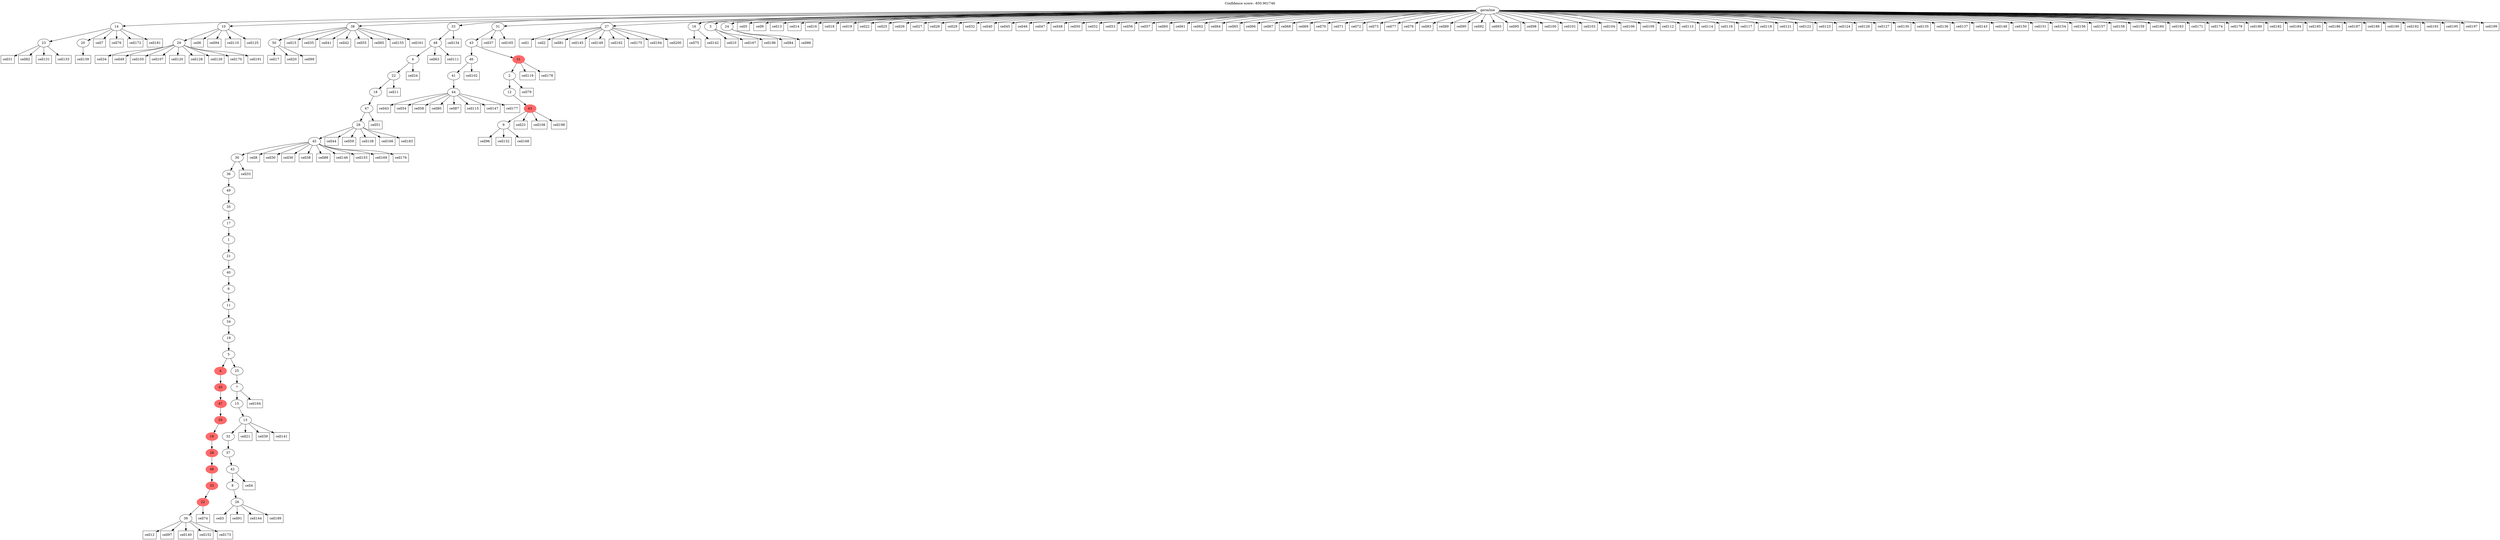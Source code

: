 digraph g {
	"57" -> "58";
	"58" [label="23"];
	"57" -> "59";
	"59" [label="20"];
	"53" -> "54";
	"54" [label="29"];
	"51" -> "52";
	"52" [label="50"];
	"49" -> "50";
	"50" [label="39"];
	"48" -> "49";
	"49" [color=indianred1, style=filled, label="22"];
	"47" -> "48";
	"48" [color=indianred1, style=filled, label="33"];
	"46" -> "47";
	"47" [color=indianred1, style=filled, label="48"];
	"45" -> "46";
	"46" [color=indianred1, style=filled, label="28"];
	"44" -> "45";
	"45" [color=indianred1, style=filled, label="18"];
	"43" -> "44";
	"44" [color=indianred1, style=filled, label="35"];
	"42" -> "43";
	"43" [color=indianred1, style=filled, label="47"];
	"41" -> "42";
	"42" [color=indianred1, style=filled, label="45"];
	"39" -> "40";
	"40" [label="26"];
	"38" -> "39";
	"39" [label="8"];
	"37" -> "38";
	"38" [label="42"];
	"36" -> "37";
	"37" [label="37"];
	"35" -> "36";
	"36" [label="32"];
	"34" -> "35";
	"35" [label="13"];
	"33" -> "34";
	"34" [label="15"];
	"32" -> "33";
	"33" [label="7"];
	"31" -> "32";
	"32" [label="25"];
	"31" -> "41";
	"41" [color=indianred1, style=filled, label="4"];
	"30" -> "31";
	"31" [label="5"];
	"29" -> "30";
	"30" [label="19"];
	"28" -> "29";
	"29" [label="34"];
	"27" -> "28";
	"28" [label="11"];
	"26" -> "27";
	"27" [label="6"];
	"25" -> "26";
	"26" [label="40"];
	"24" -> "25";
	"25" [label="21"];
	"23" -> "24";
	"24" [label="1"];
	"22" -> "23";
	"23" [label="17"];
	"21" -> "22";
	"22" [label="35"];
	"20" -> "21";
	"21" [label="49"];
	"19" -> "20";
	"20" [label="36"];
	"18" -> "19";
	"19" [label="30"];
	"17" -> "18";
	"18" [label="45"];
	"16" -> "17";
	"17" [label="28"];
	"15" -> "16";
	"16" [label="47"];
	"14" -> "15";
	"15" [label="18"];
	"13" -> "14";
	"14" [label="22"];
	"12" -> "13";
	"13" [label="4"];
	"11" -> "12";
	"12" [label="48"];
	"9" -> "10";
	"10" [label="44"];
	"8" -> "9";
	"9" [label="41"];
	"6" -> "7";
	"7" [label="9"];
	"5" -> "6";
	"6" [color=indianred1, style=filled, label="43"];
	"4" -> "5";
	"5" [label="12"];
	"3" -> "4";
	"4" [label="2"];
	"2" -> "3";
	"3" [color=indianred1, style=filled, label="31"];
	"2" -> "8";
	"8" [label="46"];
	"1" -> "2";
	"2" [label="43"];
	"0" -> "1";
	"1" [label="31"];
	"0" -> "11";
	"11" [label="33"];
	"0" -> "51";
	"51" [label="38"];
	"0" -> "53";
	"53" [label="10"];
	"0" -> "55";
	"55" [label="27"];
	"0" -> "56";
	"56" [label="16"];
	"0" -> "57";
	"57" [label="14"];
	"0" -> "60";
	"60" [label="3"];
	"0" -> "61";
	"61" [label="24"];
	"0" [label="germline"];
	"55" -> "cell1";
	"cell1" [shape=box];
	"55" -> "cell2";
	"cell2" [shape=box];
	"40" -> "cell3";
	"cell3" [shape=box];
	"38" -> "cell4";
	"cell4" [shape=box];
	"0" -> "cell5";
	"cell5" [shape=box];
	"53" -> "cell6";
	"cell6" [shape=box];
	"57" -> "cell7";
	"cell7" [shape=box];
	"18" -> "cell8";
	"cell8" [shape=box];
	"0" -> "cell9";
	"cell9" [shape=box];
	"60" -> "cell10";
	"cell10" [shape=box];
	"14" -> "cell11";
	"cell11" [shape=box];
	"50" -> "cell12";
	"cell12" [shape=box];
	"0" -> "cell13";
	"cell13" [shape=box];
	"0" -> "cell14";
	"cell14" [shape=box];
	"51" -> "cell15";
	"cell15" [shape=box];
	"0" -> "cell16";
	"cell16" [shape=box];
	"52" -> "cell17";
	"cell17" [shape=box];
	"0" -> "cell18";
	"cell18" [shape=box];
	"0" -> "cell19";
	"cell19" [shape=box];
	"52" -> "cell20";
	"cell20" [shape=box];
	"35" -> "cell21";
	"cell21" [shape=box];
	"0" -> "cell22";
	"cell22" [shape=box];
	"6" -> "cell23";
	"cell23" [shape=box];
	"13" -> "cell24";
	"cell24" [shape=box];
	"0" -> "cell25";
	"cell25" [shape=box];
	"0" -> "cell26";
	"cell26" [shape=box];
	"0" -> "cell27";
	"cell27" [shape=box];
	"0" -> "cell28";
	"cell28" [shape=box];
	"0" -> "cell29";
	"cell29" [shape=box];
	"18" -> "cell30";
	"cell30" [shape=box];
	"58" -> "cell31";
	"cell31" [shape=box];
	"0" -> "cell32";
	"cell32" [shape=box];
	"19" -> "cell33";
	"cell33" [shape=box];
	"54" -> "cell34";
	"cell34" [shape=box];
	"51" -> "cell35";
	"cell35" [shape=box];
	"18" -> "cell36";
	"cell36" [shape=box];
	"1" -> "cell37";
	"cell37" [shape=box];
	"18" -> "cell38";
	"cell38" [shape=box];
	"35" -> "cell39";
	"cell39" [shape=box];
	"0" -> "cell40";
	"cell40" [shape=box];
	"51" -> "cell41";
	"cell41" [shape=box];
	"51" -> "cell42";
	"cell42" [shape=box];
	"10" -> "cell43";
	"cell43" [shape=box];
	"17" -> "cell44";
	"cell44" [shape=box];
	"0" -> "cell45";
	"cell45" [shape=box];
	"0" -> "cell46";
	"cell46" [shape=box];
	"0" -> "cell47";
	"cell47" [shape=box];
	"0" -> "cell48";
	"cell48" [shape=box];
	"54" -> "cell49";
	"cell49" [shape=box];
	"0" -> "cell50";
	"cell50" [shape=box];
	"16" -> "cell51";
	"cell51" [shape=box];
	"0" -> "cell52";
	"cell52" [shape=box];
	"0" -> "cell53";
	"cell53" [shape=box];
	"10" -> "cell54";
	"cell54" [shape=box];
	"51" -> "cell55";
	"cell55" [shape=box];
	"0" -> "cell56";
	"cell56" [shape=box];
	"0" -> "cell57";
	"cell57" [shape=box];
	"10" -> "cell58";
	"cell58" [shape=box];
	"17" -> "cell59";
	"cell59" [shape=box];
	"0" -> "cell60";
	"cell60" [shape=box];
	"0" -> "cell61";
	"cell61" [shape=box];
	"0" -> "cell62";
	"cell62" [shape=box];
	"12" -> "cell63";
	"cell63" [shape=box];
	"0" -> "cell64";
	"cell64" [shape=box];
	"0" -> "cell65";
	"cell65" [shape=box];
	"0" -> "cell66";
	"cell66" [shape=box];
	"0" -> "cell67";
	"cell67" [shape=box];
	"0" -> "cell68";
	"cell68" [shape=box];
	"0" -> "cell69";
	"cell69" [shape=box];
	"0" -> "cell70";
	"cell70" [shape=box];
	"0" -> "cell71";
	"cell71" [shape=box];
	"0" -> "cell72";
	"cell72" [shape=box];
	"0" -> "cell73";
	"cell73" [shape=box];
	"49" -> "cell74";
	"cell74" [shape=box];
	"56" -> "cell75";
	"cell75" [shape=box];
	"57" -> "cell76";
	"cell76" [shape=box];
	"0" -> "cell77";
	"cell77" [shape=box];
	"0" -> "cell78";
	"cell78" [shape=box];
	"4" -> "cell79";
	"cell79" [shape=box];
	"10" -> "cell80";
	"cell80" [shape=box];
	"55" -> "cell81";
	"cell81" [shape=box];
	"58" -> "cell82";
	"cell82" [shape=box];
	"0" -> "cell83";
	"cell83" [shape=box];
	"61" -> "cell84";
	"cell84" [shape=box];
	"51" -> "cell85";
	"cell85" [shape=box];
	"61" -> "cell86";
	"cell86" [shape=box];
	"10" -> "cell87";
	"cell87" [shape=box];
	"18" -> "cell88";
	"cell88" [shape=box];
	"0" -> "cell89";
	"cell89" [shape=box];
	"0" -> "cell90";
	"cell90" [shape=box];
	"40" -> "cell91";
	"cell91" [shape=box];
	"0" -> "cell92";
	"cell92" [shape=box];
	"0" -> "cell93";
	"cell93" [shape=box];
	"53" -> "cell94";
	"cell94" [shape=box];
	"0" -> "cell95";
	"cell95" [shape=box];
	"7" -> "cell96";
	"cell96" [shape=box];
	"50" -> "cell97";
	"cell97" [shape=box];
	"0" -> "cell98";
	"cell98" [shape=box];
	"52" -> "cell99";
	"cell99" [shape=box];
	"0" -> "cell100";
	"cell100" [shape=box];
	"0" -> "cell101";
	"cell101" [shape=box];
	"8" -> "cell102";
	"cell102" [shape=box];
	"0" -> "cell103";
	"cell103" [shape=box];
	"0" -> "cell104";
	"cell104" [shape=box];
	"54" -> "cell105";
	"cell105" [shape=box];
	"0" -> "cell106";
	"cell106" [shape=box];
	"54" -> "cell107";
	"cell107" [shape=box];
	"6" -> "cell108";
	"cell108" [shape=box];
	"0" -> "cell109";
	"cell109" [shape=box];
	"53" -> "cell110";
	"cell110" [shape=box];
	"12" -> "cell111";
	"cell111" [shape=box];
	"0" -> "cell112";
	"cell112" [shape=box];
	"0" -> "cell113";
	"cell113" [shape=box];
	"0" -> "cell114";
	"cell114" [shape=box];
	"10" -> "cell115";
	"cell115" [shape=box];
	"0" -> "cell116";
	"cell116" [shape=box];
	"0" -> "cell117";
	"cell117" [shape=box];
	"0" -> "cell118";
	"cell118" [shape=box];
	"3" -> "cell119";
	"cell119" [shape=box];
	"54" -> "cell120";
	"cell120" [shape=box];
	"0" -> "cell121";
	"cell121" [shape=box];
	"0" -> "cell122";
	"cell122" [shape=box];
	"0" -> "cell123";
	"cell123" [shape=box];
	"0" -> "cell124";
	"cell124" [shape=box];
	"53" -> "cell125";
	"cell125" [shape=box];
	"0" -> "cell126";
	"cell126" [shape=box];
	"0" -> "cell127";
	"cell127" [shape=box];
	"54" -> "cell128";
	"cell128" [shape=box];
	"54" -> "cell129";
	"cell129" [shape=box];
	"0" -> "cell130";
	"cell130" [shape=box];
	"58" -> "cell131";
	"cell131" [shape=box];
	"7" -> "cell132";
	"cell132" [shape=box];
	"58" -> "cell133";
	"cell133" [shape=box];
	"11" -> "cell134";
	"cell134" [shape=box];
	"0" -> "cell135";
	"cell135" [shape=box];
	"0" -> "cell136";
	"cell136" [shape=box];
	"0" -> "cell137";
	"cell137" [shape=box];
	"17" -> "cell138";
	"cell138" [shape=box];
	"59" -> "cell139";
	"cell139" [shape=box];
	"50" -> "cell140";
	"cell140" [shape=box];
	"35" -> "cell141";
	"cell141" [shape=box];
	"56" -> "cell142";
	"cell142" [shape=box];
	"0" -> "cell143";
	"cell143" [shape=box];
	"40" -> "cell144";
	"cell144" [shape=box];
	"55" -> "cell145";
	"cell145" [shape=box];
	"18" -> "cell146";
	"cell146" [shape=box];
	"10" -> "cell147";
	"cell147" [shape=box];
	"0" -> "cell148";
	"cell148" [shape=box];
	"55" -> "cell149";
	"cell149" [shape=box];
	"0" -> "cell150";
	"cell150" [shape=box];
	"0" -> "cell151";
	"cell151" [shape=box];
	"50" -> "cell152";
	"cell152" [shape=box];
	"18" -> "cell153";
	"cell153" [shape=box];
	"0" -> "cell154";
	"cell154" [shape=box];
	"51" -> "cell155";
	"cell155" [shape=box];
	"0" -> "cell156";
	"cell156" [shape=box];
	"0" -> "cell157";
	"cell157" [shape=box];
	"0" -> "cell158";
	"cell158" [shape=box];
	"0" -> "cell159";
	"cell159" [shape=box];
	"0" -> "cell160";
	"cell160" [shape=box];
	"51" -> "cell161";
	"cell161" [shape=box];
	"55" -> "cell162";
	"cell162" [shape=box];
	"0" -> "cell163";
	"cell163" [shape=box];
	"33" -> "cell164";
	"cell164" [shape=box];
	"1" -> "cell165";
	"cell165" [shape=box];
	"17" -> "cell166";
	"cell166" [shape=box];
	"60" -> "cell167";
	"cell167" [shape=box];
	"7" -> "cell168";
	"cell168" [shape=box];
	"18" -> "cell169";
	"cell169" [shape=box];
	"54" -> "cell170";
	"cell170" [shape=box];
	"0" -> "cell171";
	"cell171" [shape=box];
	"57" -> "cell172";
	"cell172" [shape=box];
	"50" -> "cell173";
	"cell173" [shape=box];
	"0" -> "cell174";
	"cell174" [shape=box];
	"55" -> "cell175";
	"cell175" [shape=box];
	"18" -> "cell176";
	"cell176" [shape=box];
	"10" -> "cell177";
	"cell177" [shape=box];
	"3" -> "cell178";
	"cell178" [shape=box];
	"0" -> "cell179";
	"cell179" [shape=box];
	"0" -> "cell180";
	"cell180" [shape=box];
	"57" -> "cell181";
	"cell181" [shape=box];
	"0" -> "cell182";
	"cell182" [shape=box];
	"17" -> "cell183";
	"cell183" [shape=box];
	"0" -> "cell184";
	"cell184" [shape=box];
	"0" -> "cell185";
	"cell185" [shape=box];
	"0" -> "cell186";
	"cell186" [shape=box];
	"0" -> "cell187";
	"cell187" [shape=box];
	"0" -> "cell188";
	"cell188" [shape=box];
	"40" -> "cell189";
	"cell189" [shape=box];
	"0" -> "cell190";
	"cell190" [shape=box];
	"54" -> "cell191";
	"cell191" [shape=box];
	"0" -> "cell192";
	"cell192" [shape=box];
	"0" -> "cell193";
	"cell193" [shape=box];
	"55" -> "cell194";
	"cell194" [shape=box];
	"0" -> "cell195";
	"cell195" [shape=box];
	"60" -> "cell196";
	"cell196" [shape=box];
	"0" -> "cell197";
	"cell197" [shape=box];
	"6" -> "cell198";
	"cell198" [shape=box];
	"0" -> "cell199";
	"cell199" [shape=box];
	"55" -> "cell200";
	"cell200" [shape=box];
	labelloc="t";
	label="Confidence score: -850.901746";
}
